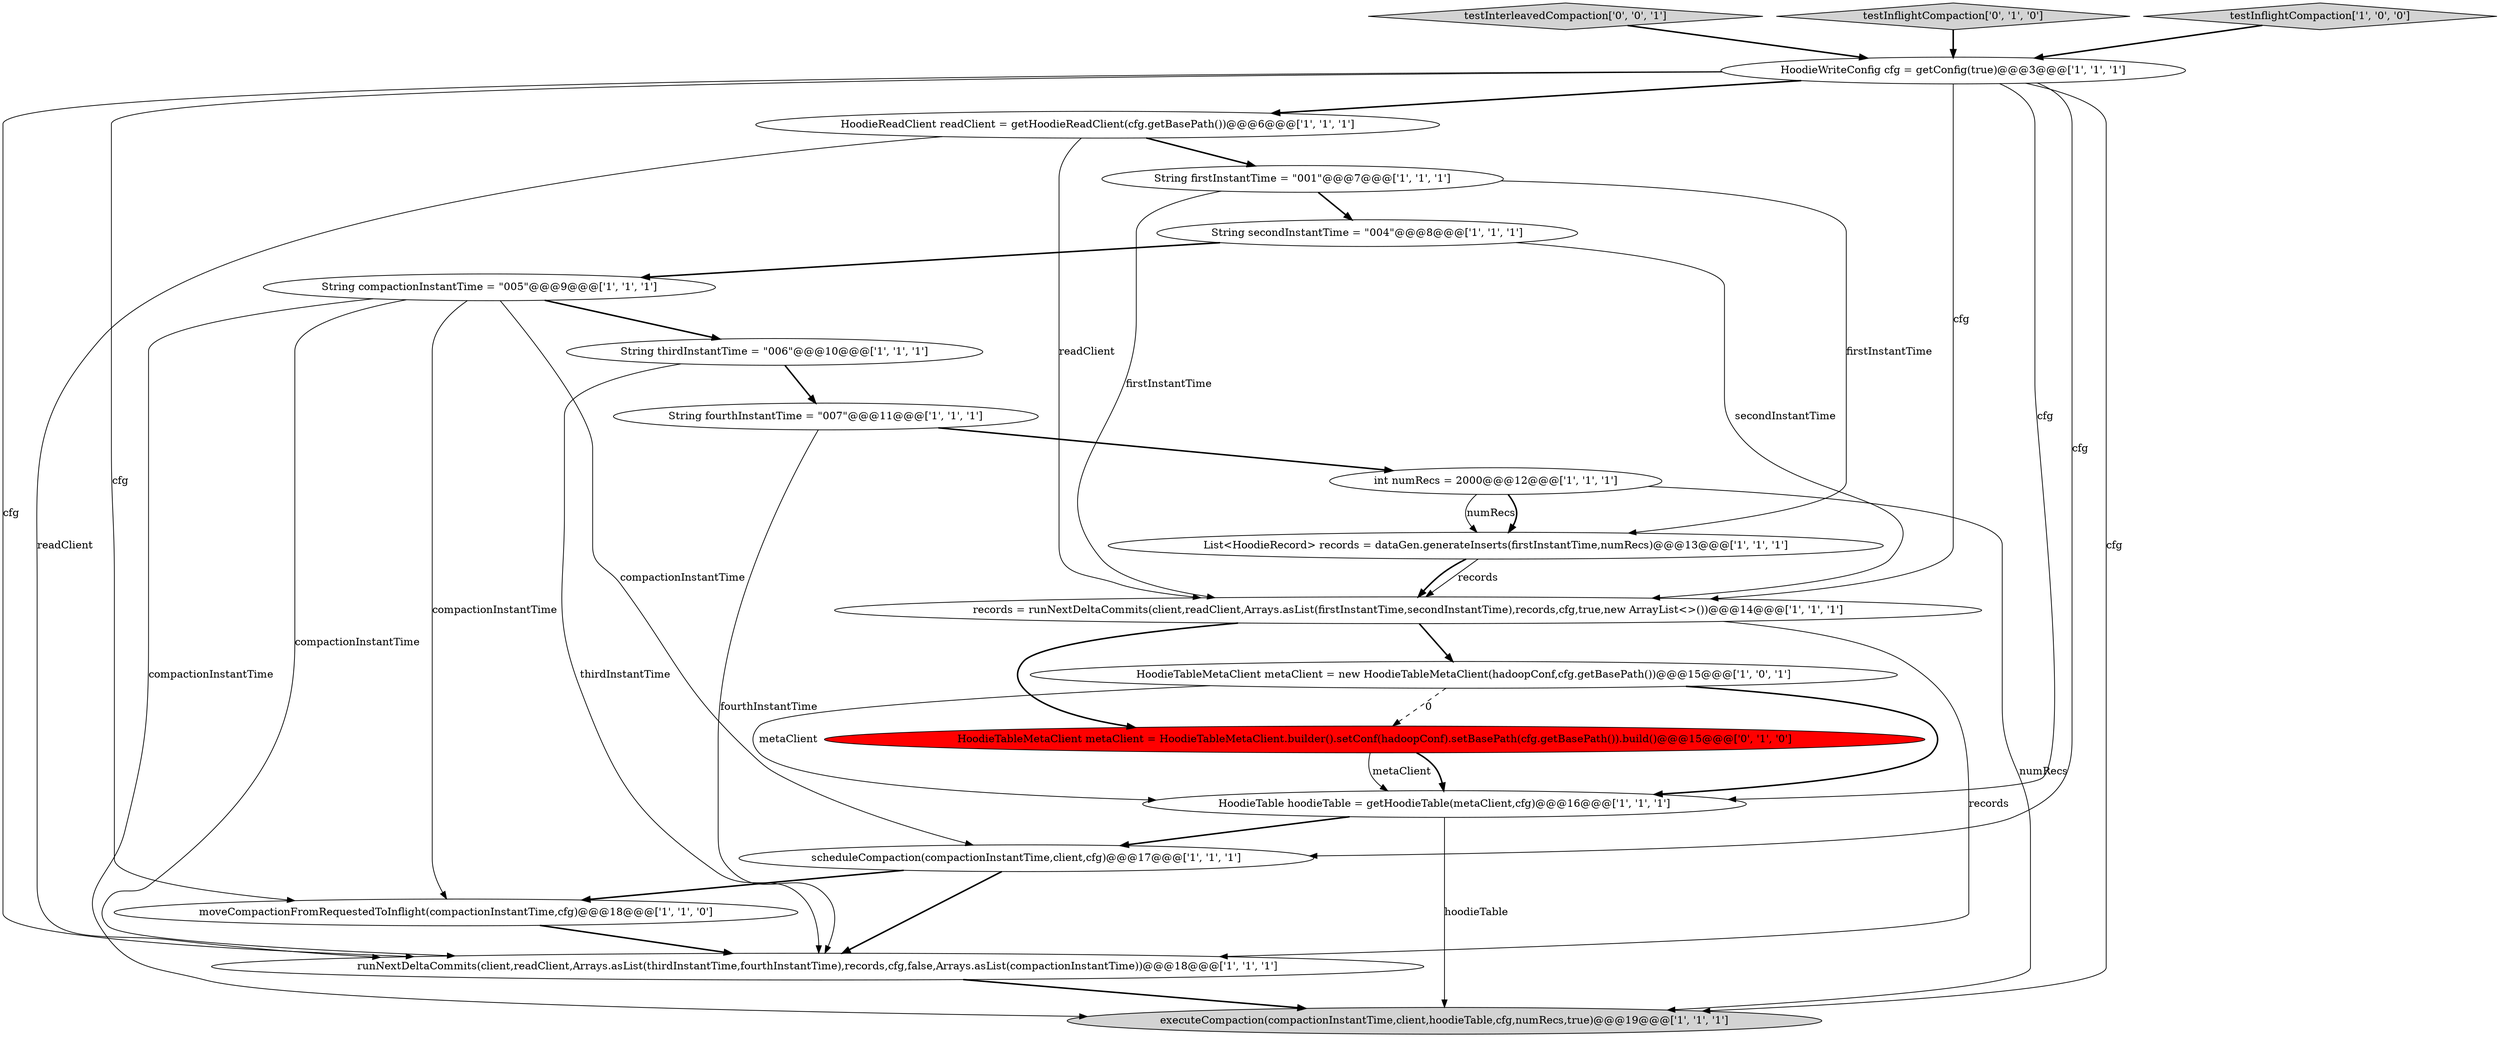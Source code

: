 digraph {
7 [style = filled, label = "String secondInstantTime = \"004\"@@@8@@@['1', '1', '1']", fillcolor = white, shape = ellipse image = "AAA0AAABBB1BBB"];
1 [style = filled, label = "String compactionInstantTime = \"005\"@@@9@@@['1', '1', '1']", fillcolor = white, shape = ellipse image = "AAA0AAABBB1BBB"];
17 [style = filled, label = "HoodieTableMetaClient metaClient = HoodieTableMetaClient.builder().setConf(hadoopConf).setBasePath(cfg.getBasePath()).build()@@@15@@@['0', '1', '0']", fillcolor = red, shape = ellipse image = "AAA1AAABBB2BBB"];
8 [style = filled, label = "records = runNextDeltaCommits(client,readClient,Arrays.asList(firstInstantTime,secondInstantTime),records,cfg,true,new ArrayList<>())@@@14@@@['1', '1', '1']", fillcolor = white, shape = ellipse image = "AAA0AAABBB1BBB"];
2 [style = filled, label = "List<HoodieRecord> records = dataGen.generateInserts(firstInstantTime,numRecs)@@@13@@@['1', '1', '1']", fillcolor = white, shape = ellipse image = "AAA0AAABBB1BBB"];
9 [style = filled, label = "HoodieTable hoodieTable = getHoodieTable(metaClient,cfg)@@@16@@@['1', '1', '1']", fillcolor = white, shape = ellipse image = "AAA0AAABBB1BBB"];
3 [style = filled, label = "String fourthInstantTime = \"007\"@@@11@@@['1', '1', '1']", fillcolor = white, shape = ellipse image = "AAA0AAABBB1BBB"];
13 [style = filled, label = "HoodieTableMetaClient metaClient = new HoodieTableMetaClient(hadoopConf,cfg.getBasePath())@@@15@@@['1', '0', '1']", fillcolor = white, shape = ellipse image = "AAA0AAABBB1BBB"];
19 [style = filled, label = "testInterleavedCompaction['0', '0', '1']", fillcolor = lightgray, shape = diamond image = "AAA0AAABBB3BBB"];
18 [style = filled, label = "testInflightCompaction['0', '1', '0']", fillcolor = lightgray, shape = diamond image = "AAA0AAABBB2BBB"];
11 [style = filled, label = "String thirdInstantTime = \"006\"@@@10@@@['1', '1', '1']", fillcolor = white, shape = ellipse image = "AAA0AAABBB1BBB"];
6 [style = filled, label = "scheduleCompaction(compactionInstantTime,client,cfg)@@@17@@@['1', '1', '1']", fillcolor = white, shape = ellipse image = "AAA0AAABBB1BBB"];
14 [style = filled, label = "int numRecs = 2000@@@12@@@['1', '1', '1']", fillcolor = white, shape = ellipse image = "AAA0AAABBB1BBB"];
16 [style = filled, label = "testInflightCompaction['1', '0', '0']", fillcolor = lightgray, shape = diamond image = "AAA0AAABBB1BBB"];
4 [style = filled, label = "String firstInstantTime = \"001\"@@@7@@@['1', '1', '1']", fillcolor = white, shape = ellipse image = "AAA0AAABBB1BBB"];
12 [style = filled, label = "runNextDeltaCommits(client,readClient,Arrays.asList(thirdInstantTime,fourthInstantTime),records,cfg,false,Arrays.asList(compactionInstantTime))@@@18@@@['1', '1', '1']", fillcolor = white, shape = ellipse image = "AAA0AAABBB1BBB"];
10 [style = filled, label = "HoodieReadClient readClient = getHoodieReadClient(cfg.getBasePath())@@@6@@@['1', '1', '1']", fillcolor = white, shape = ellipse image = "AAA0AAABBB1BBB"];
15 [style = filled, label = "executeCompaction(compactionInstantTime,client,hoodieTable,cfg,numRecs,true)@@@19@@@['1', '1', '1']", fillcolor = lightgray, shape = ellipse image = "AAA0AAABBB1BBB"];
5 [style = filled, label = "moveCompactionFromRequestedToInflight(compactionInstantTime,cfg)@@@18@@@['1', '1', '0']", fillcolor = white, shape = ellipse image = "AAA0AAABBB1BBB"];
0 [style = filled, label = "HoodieWriteConfig cfg = getConfig(true)@@@3@@@['1', '1', '1']", fillcolor = white, shape = ellipse image = "AAA0AAABBB1BBB"];
1->6 [style = solid, label="compactionInstantTime"];
16->0 [style = bold, label=""];
7->1 [style = bold, label=""];
0->5 [style = solid, label="cfg"];
3->12 [style = solid, label="fourthInstantTime"];
4->2 [style = solid, label="firstInstantTime"];
14->15 [style = solid, label="numRecs"];
17->9 [style = bold, label=""];
1->12 [style = solid, label="compactionInstantTime"];
3->14 [style = bold, label=""];
9->15 [style = solid, label="hoodieTable"];
12->15 [style = bold, label=""];
17->9 [style = solid, label="metaClient"];
13->17 [style = dashed, label="0"];
4->8 [style = solid, label="firstInstantTime"];
11->12 [style = solid, label="thirdInstantTime"];
4->7 [style = bold, label=""];
19->0 [style = bold, label=""];
9->6 [style = bold, label=""];
1->11 [style = bold, label=""];
14->2 [style = solid, label="numRecs"];
8->17 [style = bold, label=""];
7->8 [style = solid, label="secondInstantTime"];
6->5 [style = bold, label=""];
0->10 [style = bold, label=""];
0->9 [style = solid, label="cfg"];
0->6 [style = solid, label="cfg"];
0->8 [style = solid, label="cfg"];
8->12 [style = solid, label="records"];
0->12 [style = solid, label="cfg"];
5->12 [style = bold, label=""];
11->3 [style = bold, label=""];
13->9 [style = solid, label="metaClient"];
2->8 [style = solid, label="records"];
10->4 [style = bold, label=""];
10->8 [style = solid, label="readClient"];
14->2 [style = bold, label=""];
13->9 [style = bold, label=""];
10->12 [style = solid, label="readClient"];
18->0 [style = bold, label=""];
0->15 [style = solid, label="cfg"];
1->15 [style = solid, label="compactionInstantTime"];
8->13 [style = bold, label=""];
2->8 [style = bold, label=""];
1->5 [style = solid, label="compactionInstantTime"];
6->12 [style = bold, label=""];
}
